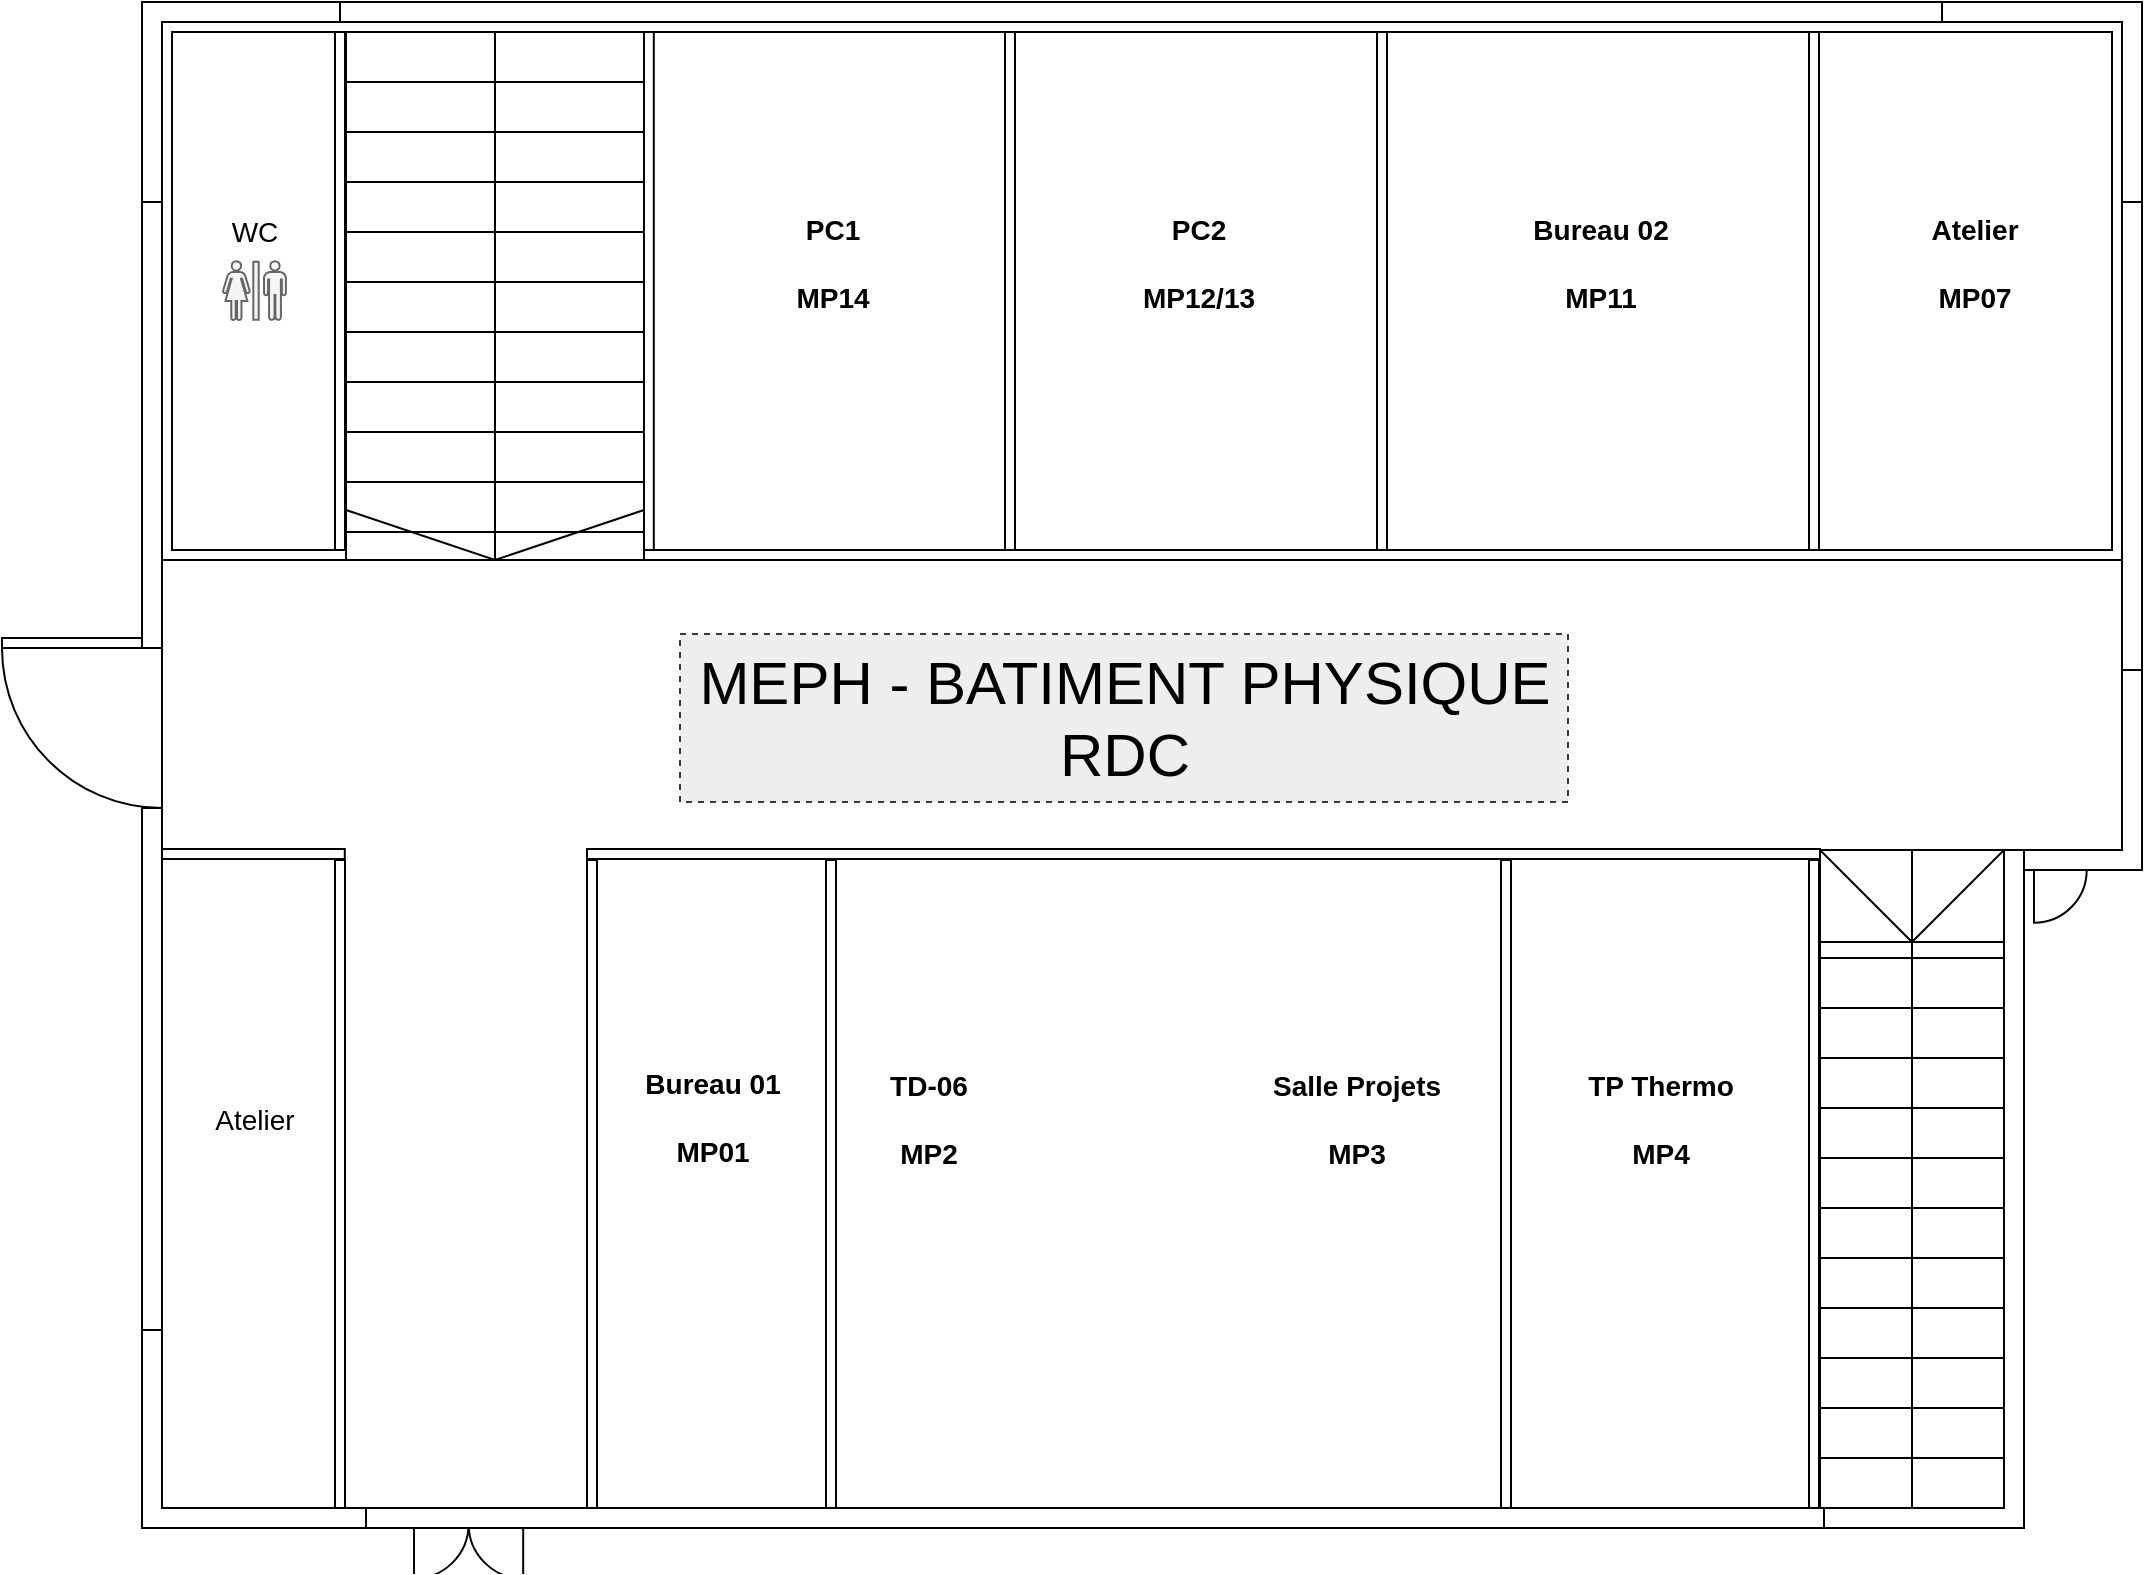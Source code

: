 <mxfile version="24.7.17">
  <diagram name="Page-1" id="pPMbkzpgSLtbPCeR25Ku">
    <mxGraphModel dx="1356" dy="945" grid="0" gridSize="10" guides="1" tooltips="1" connect="1" arrows="1" fold="1" page="1" pageScale="1" pageWidth="1169" pageHeight="827" background="none" math="0" shadow="0">
      <root>
        <mxCell id="0" />
        <mxCell id="1" parent="0" />
        <mxCell id="QVF2bsJ_1iVcUbZhZ82J-13" value="" style="verticalLabelPosition=bottom;html=1;verticalAlign=top;align=center;shape=mxgraph.floorplan.wall;direction=south;fontFamily=Helvetica;fontSize=12;wallThickness=5;rotation=90;" vertex="1" parent="1">
          <mxGeometry x="130.57" y="412.19" width="10" height="91.63" as="geometry" />
        </mxCell>
        <mxCell id="QVF2bsJ_1iVcUbZhZ82J-2" value="" style="verticalLabelPosition=bottom;html=1;verticalAlign=top;align=center;shape=mxgraph.floorplan.doorLeft;aspect=fixed;" vertex="1" parent="1">
          <mxGeometry x="1026" y="461" width="26.35" height="28" as="geometry" />
        </mxCell>
        <mxCell id="_IVkNDHX0kQ2XHPlicY4-2" value="" style="verticalLabelPosition=bottom;html=1;verticalAlign=top;align=center;shape=mxgraph.floorplan.doorRight;aspect=fixed;" parent="1" vertex="1">
          <mxGeometry x="10" y="350" width="80" height="85" as="geometry" />
        </mxCell>
        <mxCell id="_IVkNDHX0kQ2XHPlicY4-4" value="" style="verticalLabelPosition=bottom;html=1;verticalAlign=top;align=center;shape=mxgraph.floorplan.wallCorner;direction=north" parent="1" vertex="1">
          <mxGeometry x="80" y="695" width="112" height="100" as="geometry" />
        </mxCell>
        <mxCell id="_IVkNDHX0kQ2XHPlicY4-5" value="" style="verticalLabelPosition=bottom;html=1;verticalAlign=top;align=center;shape=mxgraph.floorplan.wallCorner;" parent="1" vertex="1">
          <mxGeometry x="80" y="32" width="100" height="100" as="geometry" />
        </mxCell>
        <mxCell id="_IVkNDHX0kQ2XHPlicY4-6" value="" style="verticalLabelPosition=bottom;html=1;verticalAlign=top;align=center;shape=mxgraph.floorplan.wallCorner;direction=south;" parent="1" vertex="1">
          <mxGeometry x="980" y="32" width="100" height="100" as="geometry" />
        </mxCell>
        <mxCell id="_IVkNDHX0kQ2XHPlicY4-7" value="" style="verticalLabelPosition=bottom;html=1;verticalAlign=top;align=center;shape=mxgraph.floorplan.wallCorner;direction=west" parent="1" vertex="1">
          <mxGeometry x="921" y="456" width="100" height="339" as="geometry" />
        </mxCell>
        <mxCell id="_IVkNDHX0kQ2XHPlicY4-8" value="" style="verticalLabelPosition=bottom;html=1;verticalAlign=top;align=center;shape=mxgraph.floorplan.wall;direction=south;" parent="1" vertex="1">
          <mxGeometry x="1070" y="132" width="10" height="234" as="geometry" />
        </mxCell>
        <mxCell id="_IVkNDHX0kQ2XHPlicY4-10" value="" style="verticalLabelPosition=bottom;html=1;verticalAlign=top;align=center;shape=mxgraph.floorplan.wall;direction=south;" parent="1" vertex="1">
          <mxGeometry x="80" y="132" width="10" height="223" as="geometry" />
        </mxCell>
        <mxCell id="_IVkNDHX0kQ2XHPlicY4-11" value="" style="verticalLabelPosition=bottom;html=1;verticalAlign=top;align=center;shape=mxgraph.floorplan.wall;direction=south;" parent="1" vertex="1">
          <mxGeometry x="80" y="435" width="10" height="261" as="geometry" />
        </mxCell>
        <mxCell id="_IVkNDHX0kQ2XHPlicY4-12" value="" style="verticalLabelPosition=bottom;html=1;verticalAlign=top;align=center;shape=mxgraph.floorplan.wall;" parent="1" vertex="1">
          <mxGeometry x="179" y="32" width="801" height="10" as="geometry" />
        </mxCell>
        <mxCell id="-AyQobPHOPctwBnEzQVu-1" value="" style="verticalLabelPosition=bottom;html=1;verticalAlign=top;align=center;shape=mxgraph.floorplan.room;wallThickness=5;" parent="1" vertex="1">
          <mxGeometry x="90" y="42" width="980" height="269" as="geometry" />
        </mxCell>
        <mxCell id="-AyQobPHOPctwBnEzQVu-2" value="" style="verticalLabelPosition=bottom;html=1;verticalAlign=top;align=center;shape=mxgraph.floorplan.wall;direction=south;fontFamily=Helvetica;fontSize=12;wallThickness=5;" parent="1" vertex="1">
          <mxGeometry x="174" y="47" width="10" height="259" as="geometry" />
        </mxCell>
        <mxCell id="-AyQobPHOPctwBnEzQVu-5" value="" style="verticalLabelPosition=bottom;html=1;verticalAlign=top;align=center;shape=mxgraph.floorplan.wall;direction=south;fontFamily=Helvetica;fontSize=12;wallThickness=5;" parent="1" vertex="1">
          <mxGeometry x="328.41" y="47" width="10" height="259" as="geometry" />
        </mxCell>
        <mxCell id="-AyQobPHOPctwBnEzQVu-14" value="" style="verticalLabelPosition=bottom;html=1;verticalAlign=top;align=center;shape=mxgraph.floorplan.wall;direction=south;fontFamily=Helvetica;fontSize=12;wallThickness=5;" parent="1" vertex="1">
          <mxGeometry x="509" y="47" width="10" height="259" as="geometry" />
        </mxCell>
        <mxCell id="-AyQobPHOPctwBnEzQVu-17" value="" style="verticalLabelPosition=bottom;html=1;verticalAlign=top;align=center;shape=mxgraph.floorplan.doorDouble;aspect=fixed;strokeColor=default;fontFamily=Helvetica;fontSize=12;fontColor=default;fillColor=default;" parent="1" vertex="1">
          <mxGeometry x="216.0" y="788" width="54.59" height="29" as="geometry" />
        </mxCell>
        <mxCell id="-AyQobPHOPctwBnEzQVu-22" value="" style="verticalLabelPosition=bottom;html=1;verticalAlign=top;align=center;shape=mxgraph.floorplan.wall;fontFamily=Helvetica;fontSize=12;" parent="1" vertex="1">
          <mxGeometry x="192" y="785" width="729" height="10" as="geometry" />
        </mxCell>
        <mxCell id="-AyQobPHOPctwBnEzQVu-25" value="" style="verticalLabelPosition=bottom;html=1;verticalAlign=top;align=center;shape=mxgraph.floorplan.wall;direction=south;fontFamily=Helvetica;fontSize=12;wallThickness=5;" parent="1" vertex="1">
          <mxGeometry x="695" y="47" width="10" height="259" as="geometry" />
        </mxCell>
        <mxCell id="-AyQobPHOPctwBnEzQVu-36" value="" style="verticalLabelPosition=bottom;html=1;verticalAlign=top;align=center;shape=mxgraph.floorplan.wall;direction=south;fontFamily=Helvetica;fontSize=12;wallThickness=5;" parent="1" vertex="1">
          <mxGeometry x="911" y="47" width="10" height="259" as="geometry" />
        </mxCell>
        <mxCell id="-AyQobPHOPctwBnEzQVu-37" value="" style="verticalLabelPosition=bottom;html=1;verticalAlign=top;align=center;shape=mxgraph.floorplan.wall;direction=south;fontFamily=Helvetica;fontSize=12;wallThickness=5;" parent="1" vertex="1">
          <mxGeometry x="300" y="461" width="10" height="324" as="geometry" />
        </mxCell>
        <mxCell id="-AyQobPHOPctwBnEzQVu-42" value="&lt;div style=&quot;font-size: 14px;&quot;&gt;Atelier&lt;/div&gt;&lt;div style=&quot;font-size: 14px;&quot;&gt;&lt;br&gt;&lt;/div&gt;&lt;div style=&quot;font-size: 14px;&quot;&gt;MP07&lt;/div&gt;" style="text;html=1;align=center;verticalAlign=middle;resizable=0;points=[];autosize=1;strokeColor=none;fillColor=none;fontFamily=Helvetica;fontSize=14;fontColor=default;fontStyle=1" parent="1" vertex="1">
          <mxGeometry x="967" y="132" width="58" height="62" as="geometry" />
        </mxCell>
        <mxCell id="-AyQobPHOPctwBnEzQVu-45" value="MEPH - BATIMENT PHYSIQUE&lt;div&gt;RDC&lt;/div&gt;" style="text;html=1;align=center;verticalAlign=middle;resizable=0;points=[];autosize=1;fontFamily=Helvetica;fontSize=30;fillColor=#eeeeee;strokeColor=#36393d;dashed=1;" parent="1" vertex="1">
          <mxGeometry x="349" y="348" width="444" height="84" as="geometry" />
        </mxCell>
        <mxCell id="QVF2bsJ_1iVcUbZhZ82J-1" value="" style="verticalLabelPosition=bottom;html=1;verticalAlign=top;align=center;shape=mxgraph.floorplan.wallCorner;direction=west" vertex="1" parent="1">
          <mxGeometry x="1021" y="366" width="59" height="100" as="geometry" />
        </mxCell>
        <mxCell id="QVF2bsJ_1iVcUbZhZ82J-3" value="" style="verticalLabelPosition=bottom;html=1;verticalAlign=top;align=center;shape=mxgraph.floorplan.stairsRest;rotation=-90;" vertex="1" parent="1">
          <mxGeometry x="800.5" y="574.5" width="329" height="92" as="geometry" />
        </mxCell>
        <mxCell id="QVF2bsJ_1iVcUbZhZ82J-4" value="&lt;div style=&quot;font-size: 14px;&quot;&gt;Bureau 02&lt;/div&gt;&lt;div style=&quot;font-size: 14px;&quot;&gt;&lt;br&gt;&lt;/div&gt;&lt;div style=&quot;font-size: 14px;&quot;&gt;MP11&lt;/div&gt;" style="text;html=1;align=center;verticalAlign=middle;resizable=0;points=[];autosize=1;strokeColor=none;fillColor=none;fontFamily=Helvetica;fontSize=14;fontColor=default;fontStyle=1" vertex="1" parent="1">
          <mxGeometry x="767" y="132" width="83" height="62" as="geometry" />
        </mxCell>
        <mxCell id="QVF2bsJ_1iVcUbZhZ82J-5" value="&lt;div style=&quot;font-size: 14px;&quot;&gt;PC2&lt;/div&gt;&lt;div style=&quot;font-size: 14px;&quot;&gt;&lt;br&gt;&lt;/div&gt;&lt;div style=&quot;font-size: 14px;&quot;&gt;MP12/13&lt;/div&gt;" style="text;html=1;align=center;verticalAlign=middle;resizable=0;points=[];autosize=1;strokeColor=none;fillColor=none;fontFamily=Helvetica;fontSize=14;fontColor=default;fontStyle=1" vertex="1" parent="1">
          <mxGeometry x="571" y="132" width="74" height="62" as="geometry" />
        </mxCell>
        <mxCell id="QVF2bsJ_1iVcUbZhZ82J-6" value="&lt;div style=&quot;font-size: 14px;&quot;&gt;PC1&lt;/div&gt;&lt;div style=&quot;font-size: 14px;&quot;&gt;&lt;br&gt;&lt;/div&gt;&lt;div style=&quot;font-size: 14px;&quot;&gt;MP14&lt;/div&gt;" style="text;html=1;align=center;verticalAlign=middle;resizable=0;points=[];autosize=1;strokeColor=none;fillColor=none;fontFamily=Helvetica;fontSize=14;fontColor=default;fontStyle=1" vertex="1" parent="1">
          <mxGeometry x="397" y="132" width="55" height="62" as="geometry" />
        </mxCell>
        <mxCell id="QVF2bsJ_1iVcUbZhZ82J-7" value="" style="verticalLabelPosition=bottom;html=1;verticalAlign=top;align=center;shape=mxgraph.floorplan.wall;direction=south;fontFamily=Helvetica;fontSize=12;wallThickness=5;rotation=90;" vertex="1" parent="1">
          <mxGeometry x="605.75" y="149.75" width="10" height="616.5" as="geometry" />
        </mxCell>
        <mxCell id="QVF2bsJ_1iVcUbZhZ82J-8" value="" style="verticalLabelPosition=bottom;html=1;verticalAlign=top;align=center;shape=mxgraph.floorplan.wall;direction=south;fontFamily=Helvetica;fontSize=12;wallThickness=5;" vertex="1" parent="1">
          <mxGeometry x="911" y="461" width="10" height="324" as="geometry" />
        </mxCell>
        <mxCell id="QVF2bsJ_1iVcUbZhZ82J-9" value="" style="verticalLabelPosition=bottom;html=1;verticalAlign=top;align=center;shape=mxgraph.floorplan.wall;direction=south;fontFamily=Helvetica;fontSize=12;wallThickness=5;" vertex="1" parent="1">
          <mxGeometry x="419.5" y="461" width="10" height="324" as="geometry" />
        </mxCell>
        <mxCell id="QVF2bsJ_1iVcUbZhZ82J-10" value="" style="verticalLabelPosition=bottom;html=1;verticalAlign=top;align=center;shape=mxgraph.floorplan.wall;direction=south;fontFamily=Helvetica;fontSize=12;wallThickness=5;" vertex="1" parent="1">
          <mxGeometry x="757" y="461" width="10" height="324" as="geometry" />
        </mxCell>
        <mxCell id="QVF2bsJ_1iVcUbZhZ82J-11" value="&lt;div style=&quot;font-size: 14px;&quot;&gt;Bureau 01&lt;/div&gt;&lt;div style=&quot;font-size: 14px;&quot;&gt;&lt;br&gt;&lt;/div&gt;&lt;div style=&quot;font-size: 14px;&quot;&gt;MP01&lt;/div&gt;" style="text;html=1;align=center;verticalAlign=middle;resizable=0;points=[];autosize=1;strokeColor=none;fillColor=none;fontFamily=Helvetica;fontSize=14;fontColor=default;fontStyle=1" vertex="1" parent="1">
          <mxGeometry x="323" y="559" width="83" height="62" as="geometry" />
        </mxCell>
        <mxCell id="QVF2bsJ_1iVcUbZhZ82J-12" value="" style="verticalLabelPosition=bottom;html=1;verticalAlign=top;align=center;shape=mxgraph.floorplan.wall;direction=south;fontFamily=Helvetica;fontSize=12;wallThickness=5;" vertex="1" parent="1">
          <mxGeometry x="174" y="461" width="10" height="324" as="geometry" />
        </mxCell>
        <mxCell id="QVF2bsJ_1iVcUbZhZ82J-14" value="&lt;div style=&quot;font-size: 14px;&quot;&gt;&lt;span style=&quot;font-weight: normal;&quot;&gt;Atelier&lt;/span&gt;&lt;/div&gt;" style="text;html=1;align=center;verticalAlign=middle;resizable=0;points=[];autosize=1;strokeColor=none;fillColor=none;fontFamily=Helvetica;fontSize=14;fontColor=default;fontStyle=1" vertex="1" parent="1">
          <mxGeometry x="107.07" y="576" width="58" height="29" as="geometry" />
        </mxCell>
        <mxCell id="QVF2bsJ_1iVcUbZhZ82J-15" value="&lt;div style=&quot;font-size: 14px;&quot;&gt;TD-06&lt;/div&gt;&lt;div style=&quot;font-size: 14px;&quot;&gt;&lt;br&gt;&lt;/div&gt;&lt;div style=&quot;font-size: 14px;&quot;&gt;MP2&lt;/div&gt;" style="text;html=1;align=center;verticalAlign=middle;resizable=0;points=[];autosize=1;strokeColor=none;fillColor=none;fontFamily=Helvetica;fontSize=14;fontColor=default;fontStyle=1" vertex="1" parent="1">
          <mxGeometry x="444" y="559.5" width="57" height="62" as="geometry" />
        </mxCell>
        <mxCell id="QVF2bsJ_1iVcUbZhZ82J-16" value="&lt;div style=&quot;font-size: 14px;&quot;&gt;Salle Projets&lt;/div&gt;&lt;div style=&quot;font-size: 14px;&quot;&gt;&lt;br&gt;&lt;/div&gt;&lt;div style=&quot;font-size: 14px;&quot;&gt;MP3&lt;/div&gt;" style="text;html=1;align=center;verticalAlign=middle;resizable=0;points=[];autosize=1;strokeColor=none;fillColor=none;fontFamily=Helvetica;fontSize=14;fontColor=default;fontStyle=1" vertex="1" parent="1">
          <mxGeometry x="638" y="559.5" width="97" height="62" as="geometry" />
        </mxCell>
        <mxCell id="QVF2bsJ_1iVcUbZhZ82J-17" value="&lt;div style=&quot;font-size: 14px;&quot;&gt;TP Thermo&lt;/div&gt;&lt;div style=&quot;font-size: 14px;&quot;&gt;&lt;br&gt;&lt;/div&gt;&lt;div style=&quot;font-size: 14px;&quot;&gt;MP4&lt;/div&gt;" style="text;html=1;align=center;verticalAlign=middle;resizable=0;points=[];autosize=1;strokeColor=none;fillColor=none;fontFamily=Helvetica;fontSize=14;fontColor=default;fontStyle=1" vertex="1" parent="1">
          <mxGeometry x="795" y="559.5" width="88" height="62" as="geometry" />
        </mxCell>
        <mxCell id="QVF2bsJ_1iVcUbZhZ82J-18" value="" style="verticalLabelPosition=bottom;html=1;verticalAlign=top;align=center;shape=mxgraph.floorplan.stairs;direction=south;" vertex="1" parent="1">
          <mxGeometry x="182" y="47" width="149" height="264" as="geometry" />
        </mxCell>
        <mxCell id="QVF2bsJ_1iVcUbZhZ82J-19" value="&lt;div style=&quot;font-size: 14px;&quot;&gt;&lt;span style=&quot;font-weight: normal;&quot;&gt;WC&lt;/span&gt;&lt;/div&gt;" style="text;html=1;align=center;verticalAlign=middle;resizable=0;points=[];autosize=1;strokeColor=none;fillColor=none;fontFamily=Helvetica;fontSize=14;fontColor=default;fontStyle=1" vertex="1" parent="1">
          <mxGeometry x="115.57" y="132" width="41" height="29" as="geometry" />
        </mxCell>
        <mxCell id="QVF2bsJ_1iVcUbZhZ82J-20" value="" style="shape=mxgraph.signs.people.unisex;html=1;pointerEvents=1;fillColor=#f5f5f5;strokeColor=#666666;verticalLabelPosition=bottom;verticalAlign=top;align=center;sketch=0;fontColor=#333333;" vertex="1" parent="1">
          <mxGeometry x="120.19" y="161.58" width="31.76" height="29.84" as="geometry" />
        </mxCell>
      </root>
    </mxGraphModel>
  </diagram>
</mxfile>
